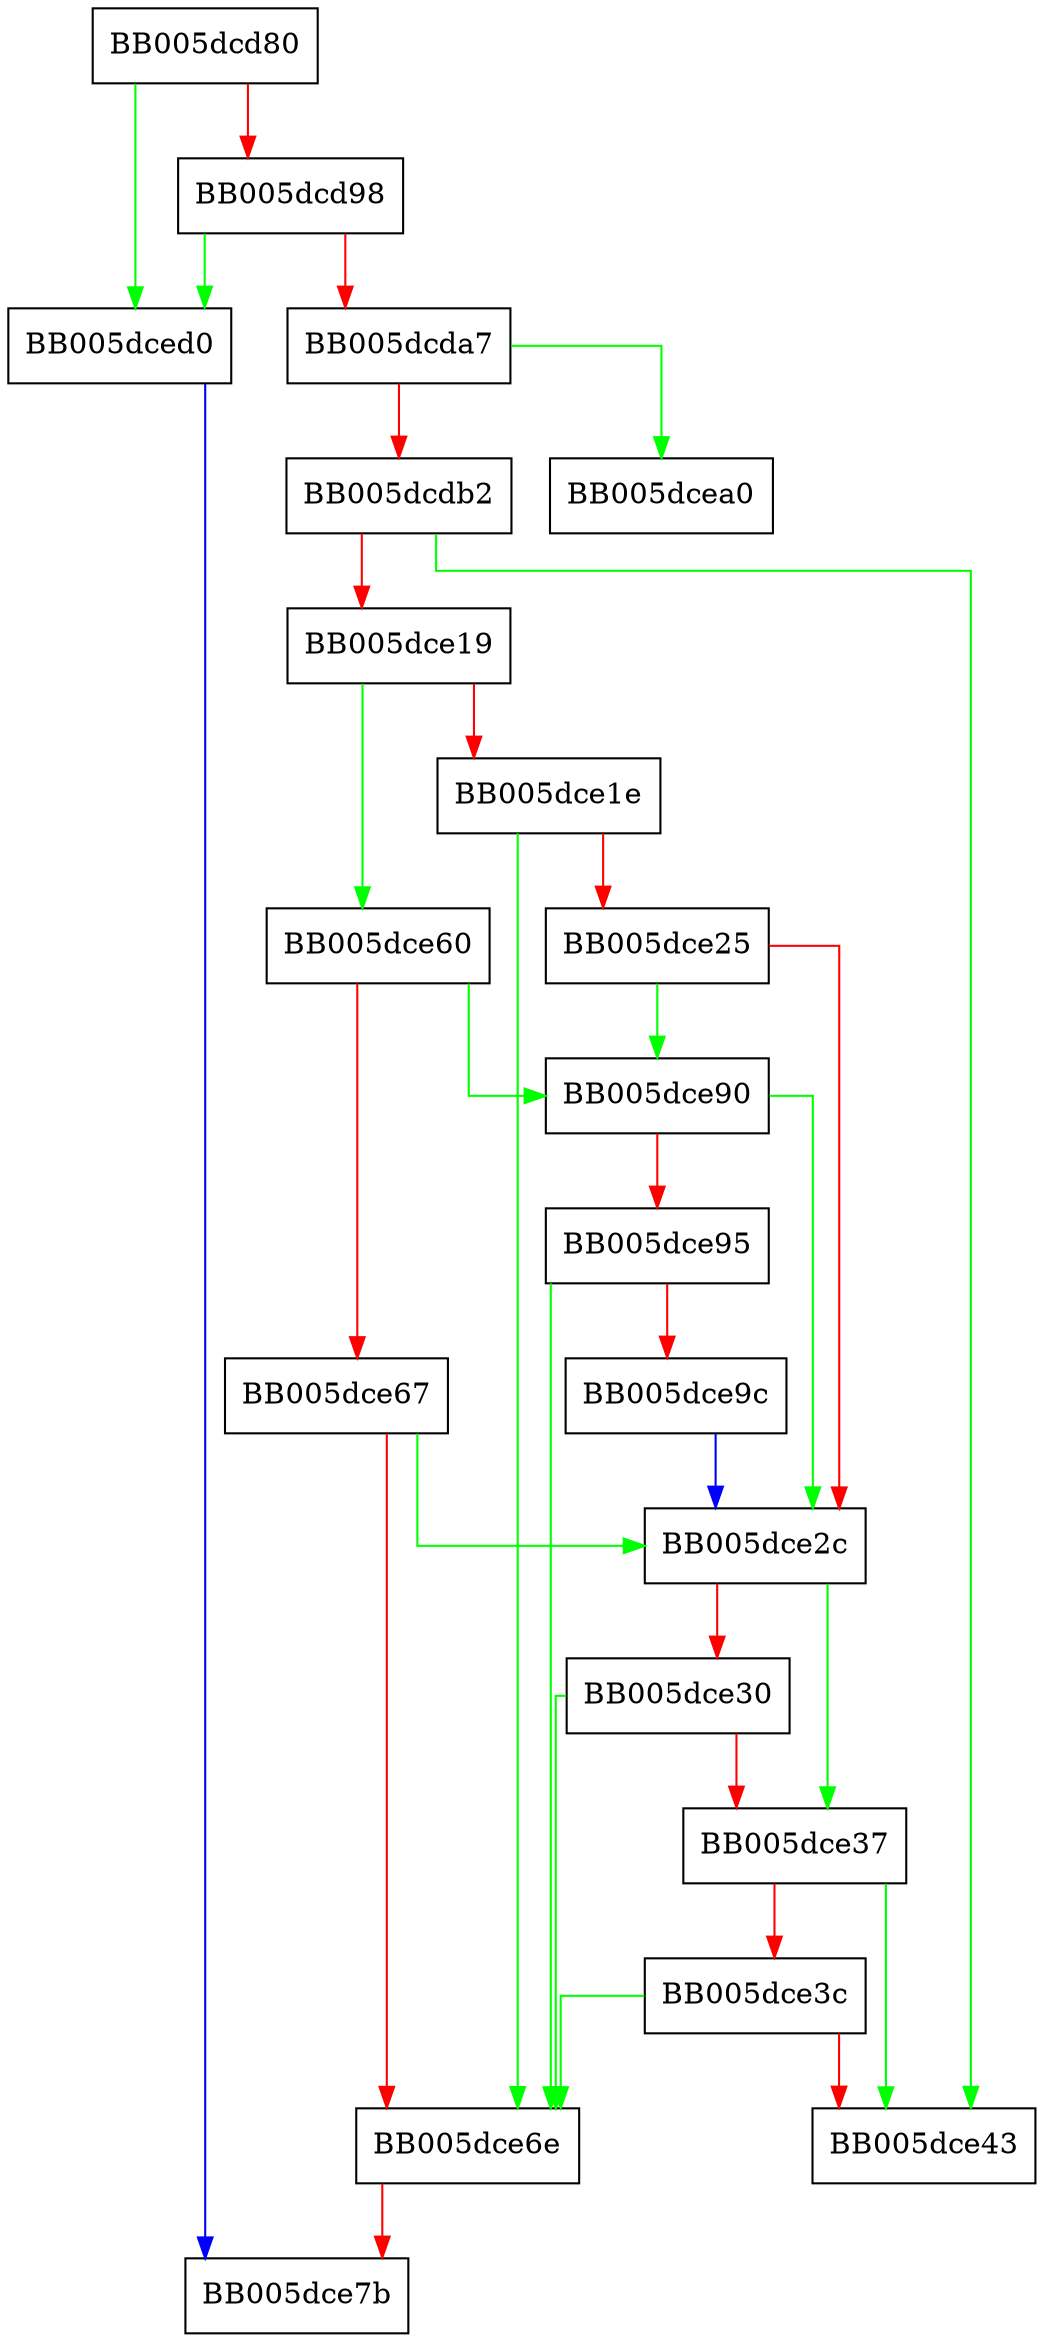 digraph EVP_PKEY_CTX_set_scrypt_maxmem_bytes {
  node [shape="box"];
  graph [splines=ortho];
  BB005dcd80 -> BB005dced0 [color="green"];
  BB005dcd80 -> BB005dcd98 [color="red"];
  BB005dcd98 -> BB005dced0 [color="green"];
  BB005dcd98 -> BB005dcda7 [color="red"];
  BB005dcda7 -> BB005dcea0 [color="green"];
  BB005dcda7 -> BB005dcdb2 [color="red"];
  BB005dcdb2 -> BB005dce43 [color="green"];
  BB005dcdb2 -> BB005dce19 [color="red"];
  BB005dce19 -> BB005dce60 [color="green"];
  BB005dce19 -> BB005dce1e [color="red"];
  BB005dce1e -> BB005dce6e [color="green"];
  BB005dce1e -> BB005dce25 [color="red"];
  BB005dce25 -> BB005dce90 [color="green"];
  BB005dce25 -> BB005dce2c [color="red"];
  BB005dce2c -> BB005dce37 [color="green"];
  BB005dce2c -> BB005dce30 [color="red"];
  BB005dce30 -> BB005dce6e [color="green"];
  BB005dce30 -> BB005dce37 [color="red"];
  BB005dce37 -> BB005dce43 [color="green"];
  BB005dce37 -> BB005dce3c [color="red"];
  BB005dce3c -> BB005dce6e [color="green"];
  BB005dce3c -> BB005dce43 [color="red"];
  BB005dce60 -> BB005dce90 [color="green"];
  BB005dce60 -> BB005dce67 [color="red"];
  BB005dce67 -> BB005dce2c [color="green"];
  BB005dce67 -> BB005dce6e [color="red"];
  BB005dce6e -> BB005dce7b [color="red"];
  BB005dce90 -> BB005dce2c [color="green"];
  BB005dce90 -> BB005dce95 [color="red"];
  BB005dce95 -> BB005dce6e [color="green"];
  BB005dce95 -> BB005dce9c [color="red"];
  BB005dce9c -> BB005dce2c [color="blue"];
  BB005dced0 -> BB005dce7b [color="blue"];
}